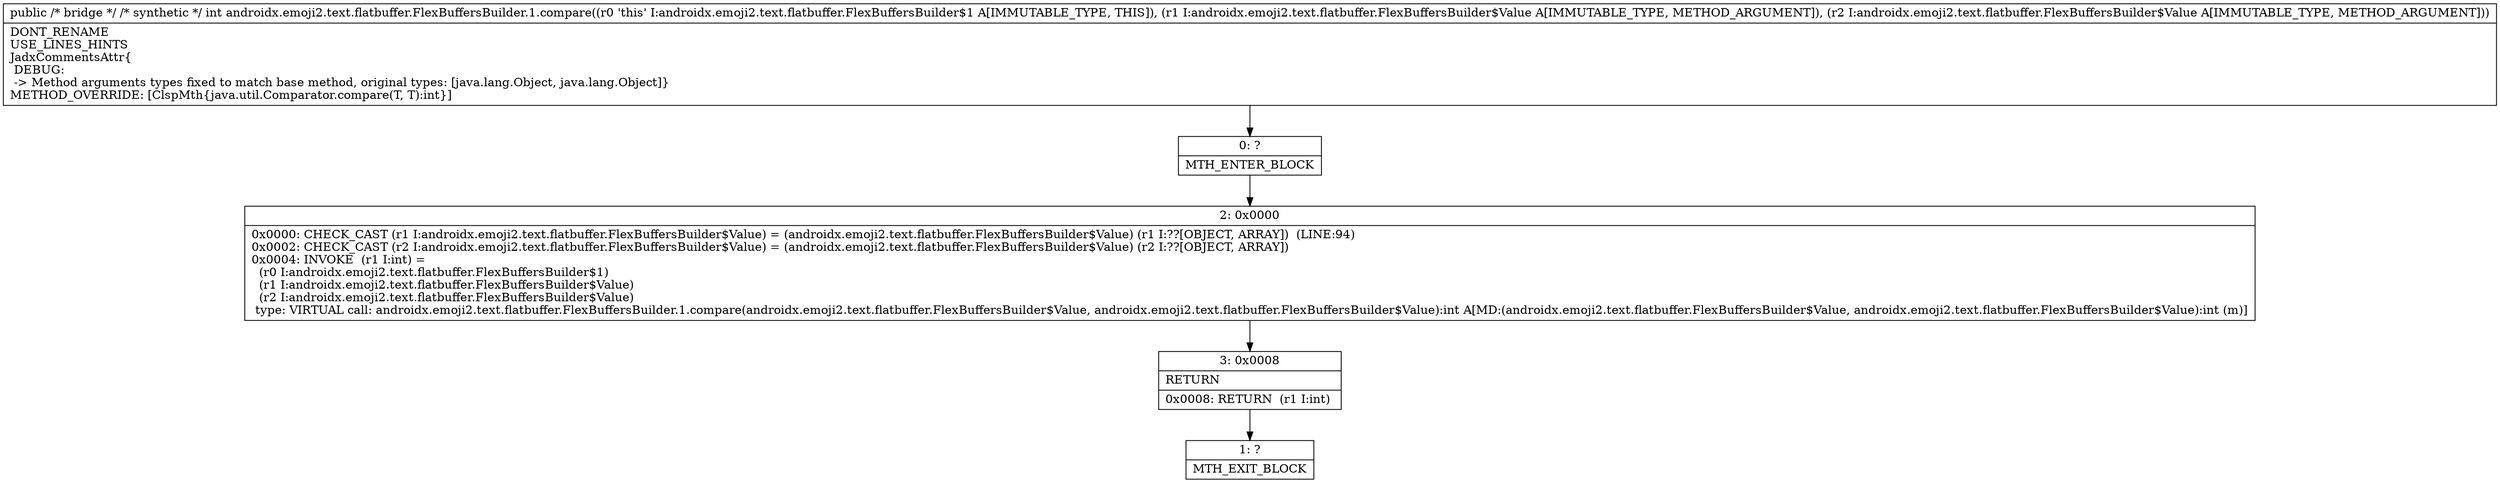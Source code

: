digraph "CFG forandroidx.emoji2.text.flatbuffer.FlexBuffersBuilder.1.compare(Ljava\/lang\/Object;Ljava\/lang\/Object;)I" {
Node_0 [shape=record,label="{0\:\ ?|MTH_ENTER_BLOCK\l}"];
Node_2 [shape=record,label="{2\:\ 0x0000|0x0000: CHECK_CAST (r1 I:androidx.emoji2.text.flatbuffer.FlexBuffersBuilder$Value) = (androidx.emoji2.text.flatbuffer.FlexBuffersBuilder$Value) (r1 I:??[OBJECT, ARRAY])  (LINE:94)\l0x0002: CHECK_CAST (r2 I:androidx.emoji2.text.flatbuffer.FlexBuffersBuilder$Value) = (androidx.emoji2.text.flatbuffer.FlexBuffersBuilder$Value) (r2 I:??[OBJECT, ARRAY]) \l0x0004: INVOKE  (r1 I:int) = \l  (r0 I:androidx.emoji2.text.flatbuffer.FlexBuffersBuilder$1)\l  (r1 I:androidx.emoji2.text.flatbuffer.FlexBuffersBuilder$Value)\l  (r2 I:androidx.emoji2.text.flatbuffer.FlexBuffersBuilder$Value)\l type: VIRTUAL call: androidx.emoji2.text.flatbuffer.FlexBuffersBuilder.1.compare(androidx.emoji2.text.flatbuffer.FlexBuffersBuilder$Value, androidx.emoji2.text.flatbuffer.FlexBuffersBuilder$Value):int A[MD:(androidx.emoji2.text.flatbuffer.FlexBuffersBuilder$Value, androidx.emoji2.text.flatbuffer.FlexBuffersBuilder$Value):int (m)]\l}"];
Node_3 [shape=record,label="{3\:\ 0x0008|RETURN\l|0x0008: RETURN  (r1 I:int) \l}"];
Node_1 [shape=record,label="{1\:\ ?|MTH_EXIT_BLOCK\l}"];
MethodNode[shape=record,label="{public \/* bridge *\/ \/* synthetic *\/ int androidx.emoji2.text.flatbuffer.FlexBuffersBuilder.1.compare((r0 'this' I:androidx.emoji2.text.flatbuffer.FlexBuffersBuilder$1 A[IMMUTABLE_TYPE, THIS]), (r1 I:androidx.emoji2.text.flatbuffer.FlexBuffersBuilder$Value A[IMMUTABLE_TYPE, METHOD_ARGUMENT]), (r2 I:androidx.emoji2.text.flatbuffer.FlexBuffersBuilder$Value A[IMMUTABLE_TYPE, METHOD_ARGUMENT]))  | DONT_RENAME\lUSE_LINES_HINTS\lJadxCommentsAttr\{\l DEBUG: \l \-\> Method arguments types fixed to match base method, original types: [java.lang.Object, java.lang.Object]\}\lMETHOD_OVERRIDE: [ClspMth\{java.util.Comparator.compare(T, T):int\}]\l}"];
MethodNode -> Node_0;Node_0 -> Node_2;
Node_2 -> Node_3;
Node_3 -> Node_1;
}


